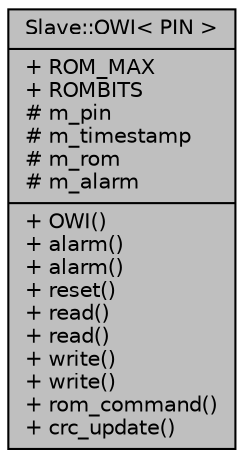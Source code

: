 digraph "Slave::OWI&lt; PIN &gt;"
{
  edge [fontname="Helvetica",fontsize="10",labelfontname="Helvetica",labelfontsize="10"];
  node [fontname="Helvetica",fontsize="10",shape=record];
  Node1 [label="{Slave::OWI\< PIN \>\n|+ ROM_MAX\l+ ROMBITS\l# m_pin\l# m_timestamp\l# m_rom\l# m_alarm\l|+ OWI()\l+ alarm()\l+ alarm()\l+ reset()\l+ read()\l+ read()\l+ write()\l+ write()\l+ rom_command()\l+ crc_update()\l}",height=0.2,width=0.4,color="black", fillcolor="grey75", style="filled", fontcolor="black"];
}
